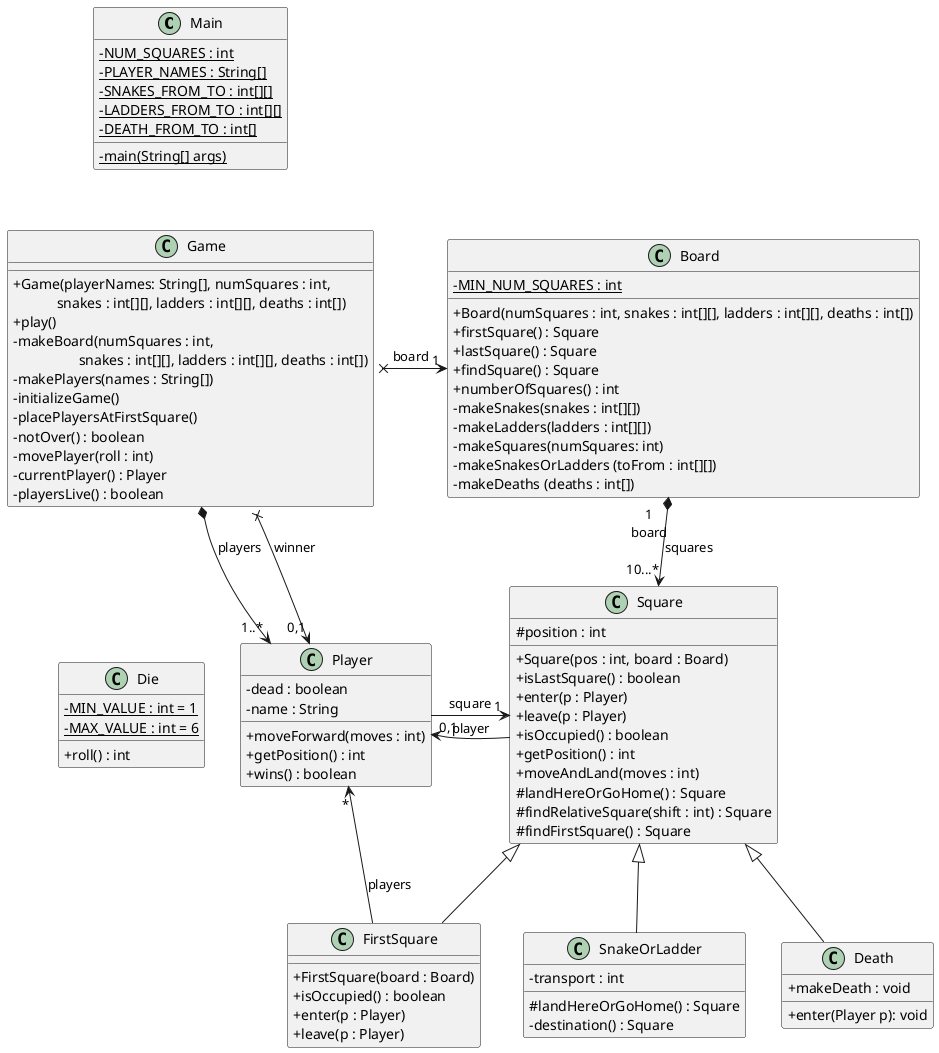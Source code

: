 @startuml 
skinparam classAttributeIconSize 0
' this is to use the standard notation for public, protected, private

class Main {
- {static} NUM_SQUARES : int
- {static} PLAYER_NAMES : String[]
- {static} SNAKES_FROM_TO : int[][]
- {static} LADDERS_FROM_TO : int[][]
- {static} DEATH_FROM_TO : int[]
- {static} main(String[] args)

}

class Game {
    + Game(playerNames: String[], numSquares : int, \n\t    snakes : int[][], ladders : int[][], deaths : int[])
    + play()
    - makeBoard(numSquares : int, \n\t\t  snakes : int[][], ladders : int[][], deaths : int[])
    - makePlayers(names : String[])
    - initializeGame()
    - placePlayersAtFirstSquare()
    - notOver() : boolean
    - movePlayer(roll : int)
    - currentPlayer() : Player
    - playersLive() : boolean
}

class Death extends Square {
    +makeDeath : void
    +enter(Player p): void
}

class Board {
    - {static} MIN_NUM_SQUARES : int
    + Board(numSquares : int, snakes : int[][], ladders : int[][], deaths : int[])
    + firstSquare() : Square
    + lastSquare() : Square
    + findSquare() : Square
    + numberOfSquares() : int
    - makeSnakes(snakes : int[][])
    - makeLadders(ladders : int[][])
    - makeSquares(numSquares: int)
    - makeSnakesOrLadders (toFrom : int[][])
    - makeDeaths (deaths : int[])
}

class Die {
    - {static} MIN_VALUE : int = 1
    - {static} MAX_VALUE : int = 6
    + roll() : int
}

class Square {
    # position : int
    + Square(pos : int, board : Board)
    + isLastSquare() : boolean
    + enter(p : Player)
    + leave(p : Player)
    + isOccupied() : boolean
    + getPosition() : int
    + moveAndLand(moves : int)
    # landHereOrGoHome() : Square
    # findRelativeSquare(shift : int) : Square
    # findFirstSquare() : Square
}

class Player {
- dead : boolean
- name : String
+ moveForward(moves : int)
+ getPosition() : int
+ wins() : boolean
}



class SnakeOrLadder extends Square{
    - transport : int
    # landHereOrGoHome() : Square
    - destination() : Square
}

class FirstSquare extends Square {
    + FirstSquare(board : Board)
    + isOccupied() : boolean
    + enter(p : Player)
    + leave(p : Player)
}

' relative position of classes not related by association
' or composition with hidden arrows
Main -[hidden]down-> Game
Game -[hidden]down-> Die

'associations
Game x--right--> "1" Board : board
Board "1\nboard" *-down-> "10...*" Square : squares
Game *-down-> "1..*" Player : players
Game x-down-> "0,1" Player : winner
Square -left-> "0,1" Player : player
Player -right-> "1" Square : square
FirstSquare -left-> "*" Player : players
@enduml